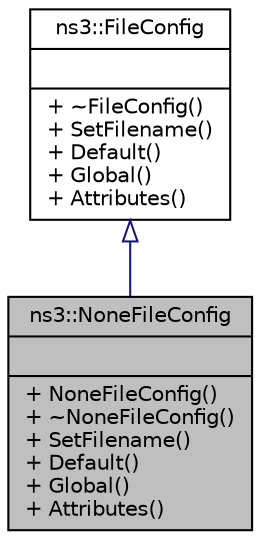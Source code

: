 digraph "ns3::NoneFileConfig"
{
  edge [fontname="Helvetica",fontsize="10",labelfontname="Helvetica",labelfontsize="10"];
  node [fontname="Helvetica",fontsize="10",shape=record];
  Node1 [label="{ns3::NoneFileConfig\n||+ NoneFileConfig()\l+ ~NoneFileConfig()\l+ SetFilename()\l+ Default()\l+ Global()\l+ Attributes()\l}",height=0.2,width=0.4,color="black", fillcolor="grey75", style="filled", fontcolor="black"];
  Node2 -> Node1 [dir="back",color="midnightblue",fontsize="10",style="solid",arrowtail="onormal"];
  Node2 [label="{ns3::FileConfig\n||+ ~FileConfig()\l+ SetFilename()\l+ Default()\l+ Global()\l+ Attributes()\l}",height=0.2,width=0.4,color="black", fillcolor="white", style="filled",URL="$d7/de3/classns3_1_1FileConfig.html"];
}

